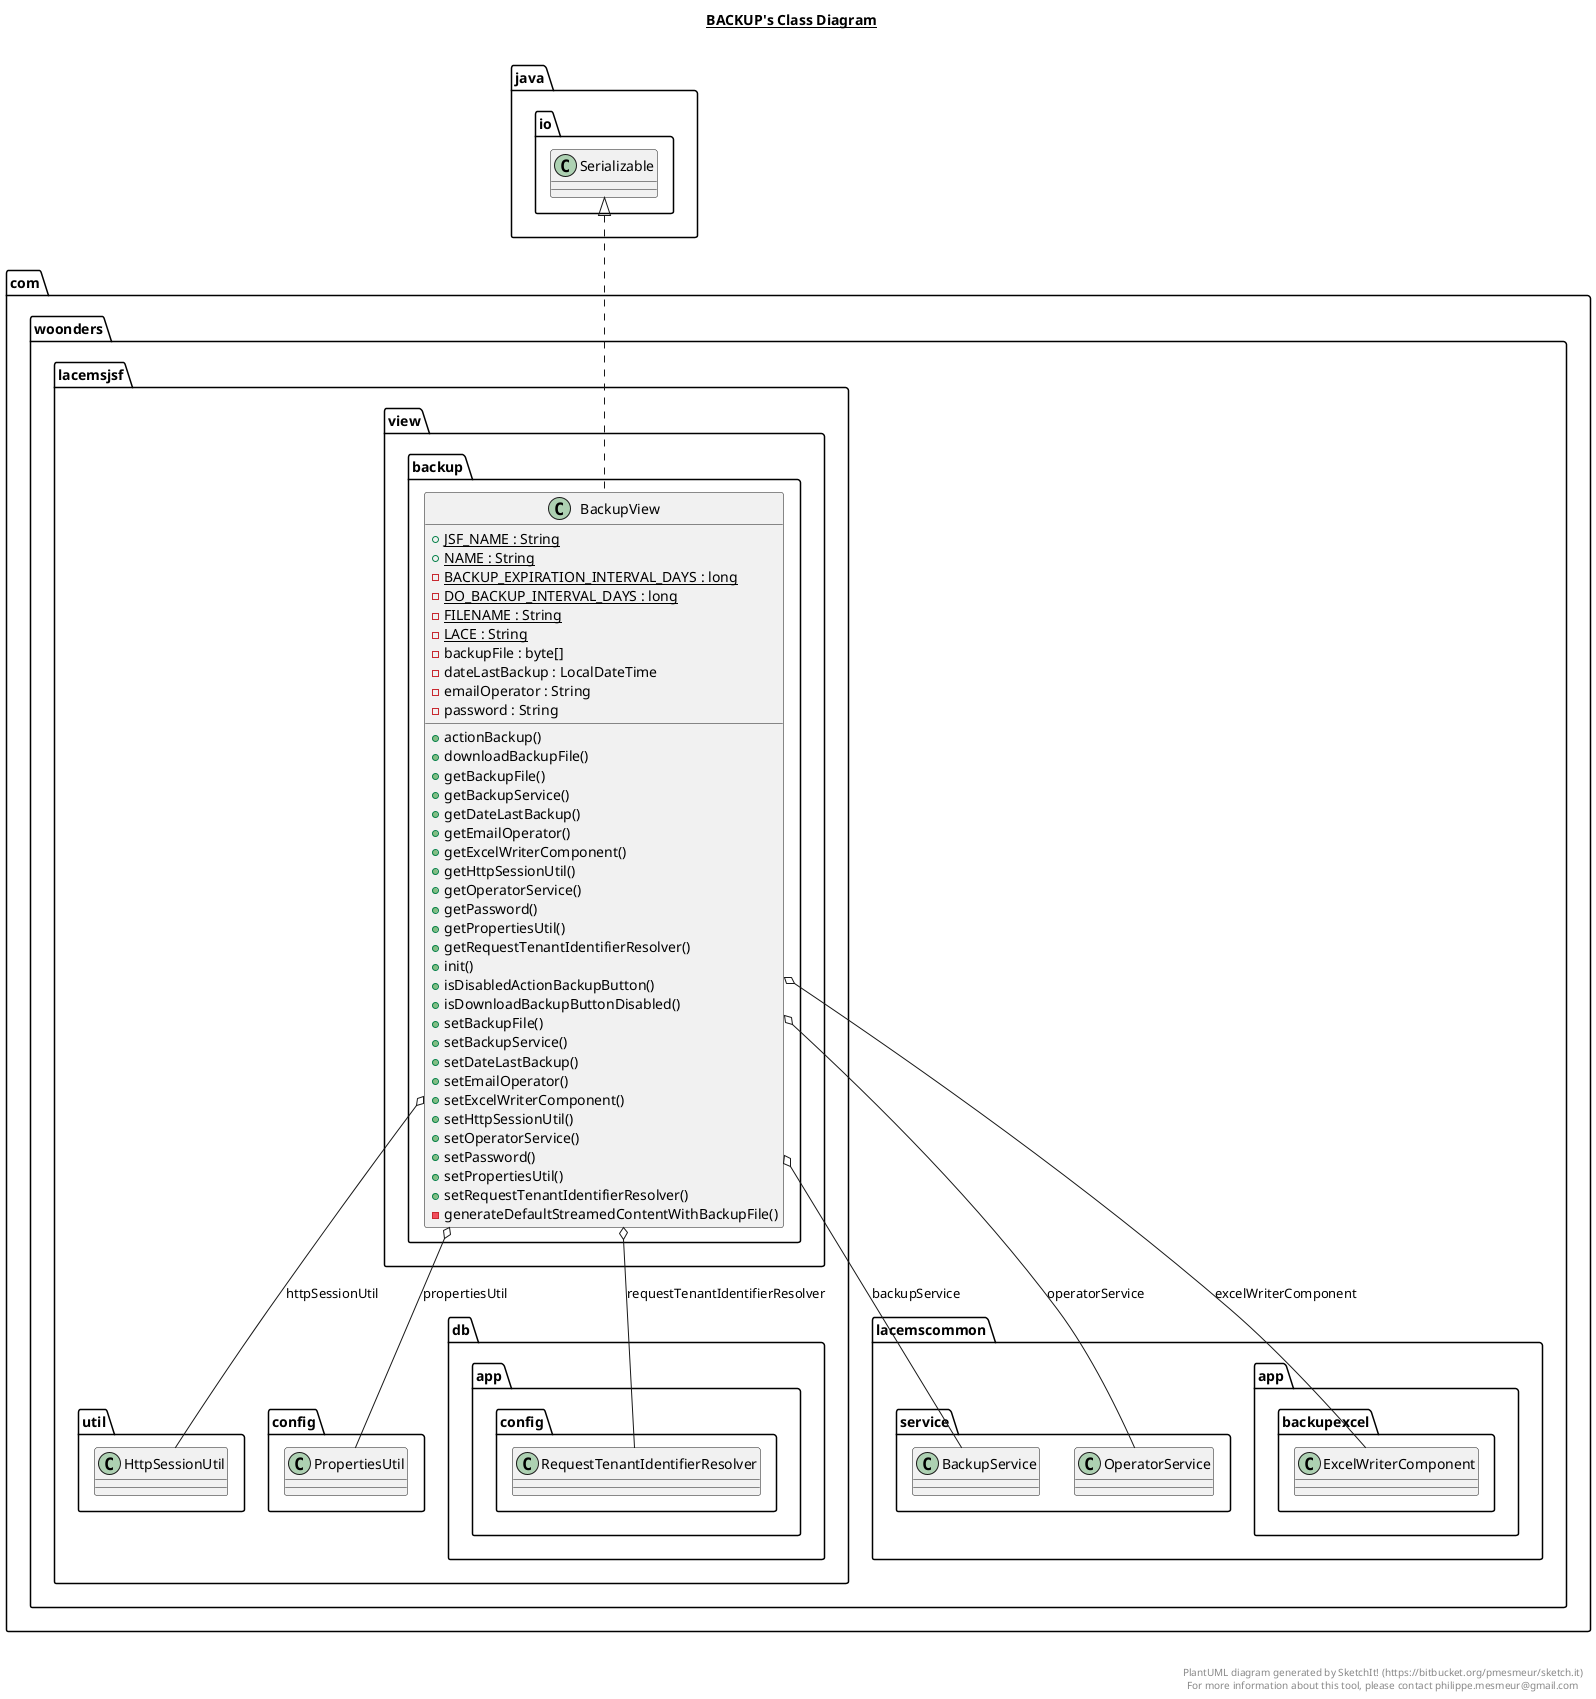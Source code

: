 @startuml

title __BACKUP's Class Diagram__\n

  namespace com.woonders.lacemsjsf.view.backup {
    class com.woonders.lacemsjsf.view.backup.BackupView {
        {static} + JSF_NAME : String
        {static} + NAME : String
        {static} - BACKUP_EXPIRATION_INTERVAL_DAYS : long
        {static} - DO_BACKUP_INTERVAL_DAYS : long
        {static} - FILENAME : String
        {static} - LACE : String
        - backupFile : byte[]
        - dateLastBackup : LocalDateTime
        - emailOperator : String
        - password : String
        + actionBackup()
        + downloadBackupFile()
        + getBackupFile()
        + getBackupService()
        + getDateLastBackup()
        + getEmailOperator()
        + getExcelWriterComponent()
        + getHttpSessionUtil()
        + getOperatorService()
        + getPassword()
        + getPropertiesUtil()
        + getRequestTenantIdentifierResolver()
        + init()
        + isDisabledActionBackupButton()
        + isDownloadBackupButtonDisabled()
        + setBackupFile()
        + setBackupService()
        + setDateLastBackup()
        + setEmailOperator()
        + setExcelWriterComponent()
        + setHttpSessionUtil()
        + setOperatorService()
        + setPassword()
        + setPropertiesUtil()
        + setRequestTenantIdentifierResolver()
        - generateDefaultStreamedContentWithBackupFile()
    }
  }
  

  com.woonders.lacemsjsf.view.backup.BackupView .up.|> java.io.Serializable
  com.woonders.lacemsjsf.view.backup.BackupView o-- com.woonders.lacemscommon.service.BackupService : backupService
  com.woonders.lacemsjsf.view.backup.BackupView o-- com.woonders.lacemscommon.app.backupexcel.ExcelWriterComponent : excelWriterComponent
  com.woonders.lacemsjsf.view.backup.BackupView o-- com.woonders.lacemsjsf.util.HttpSessionUtil : httpSessionUtil
  com.woonders.lacemsjsf.view.backup.BackupView o-- com.woonders.lacemscommon.service.OperatorService : operatorService
  com.woonders.lacemsjsf.view.backup.BackupView o-- com.woonders.lacemsjsf.config.PropertiesUtil : propertiesUtil
  com.woonders.lacemsjsf.view.backup.BackupView o-- com.woonders.lacemsjsf.db.app.config.RequestTenantIdentifierResolver : requestTenantIdentifierResolver


right footer


PlantUML diagram generated by SketchIt! (https://bitbucket.org/pmesmeur/sketch.it)
For more information about this tool, please contact philippe.mesmeur@gmail.com
endfooter

@enduml

